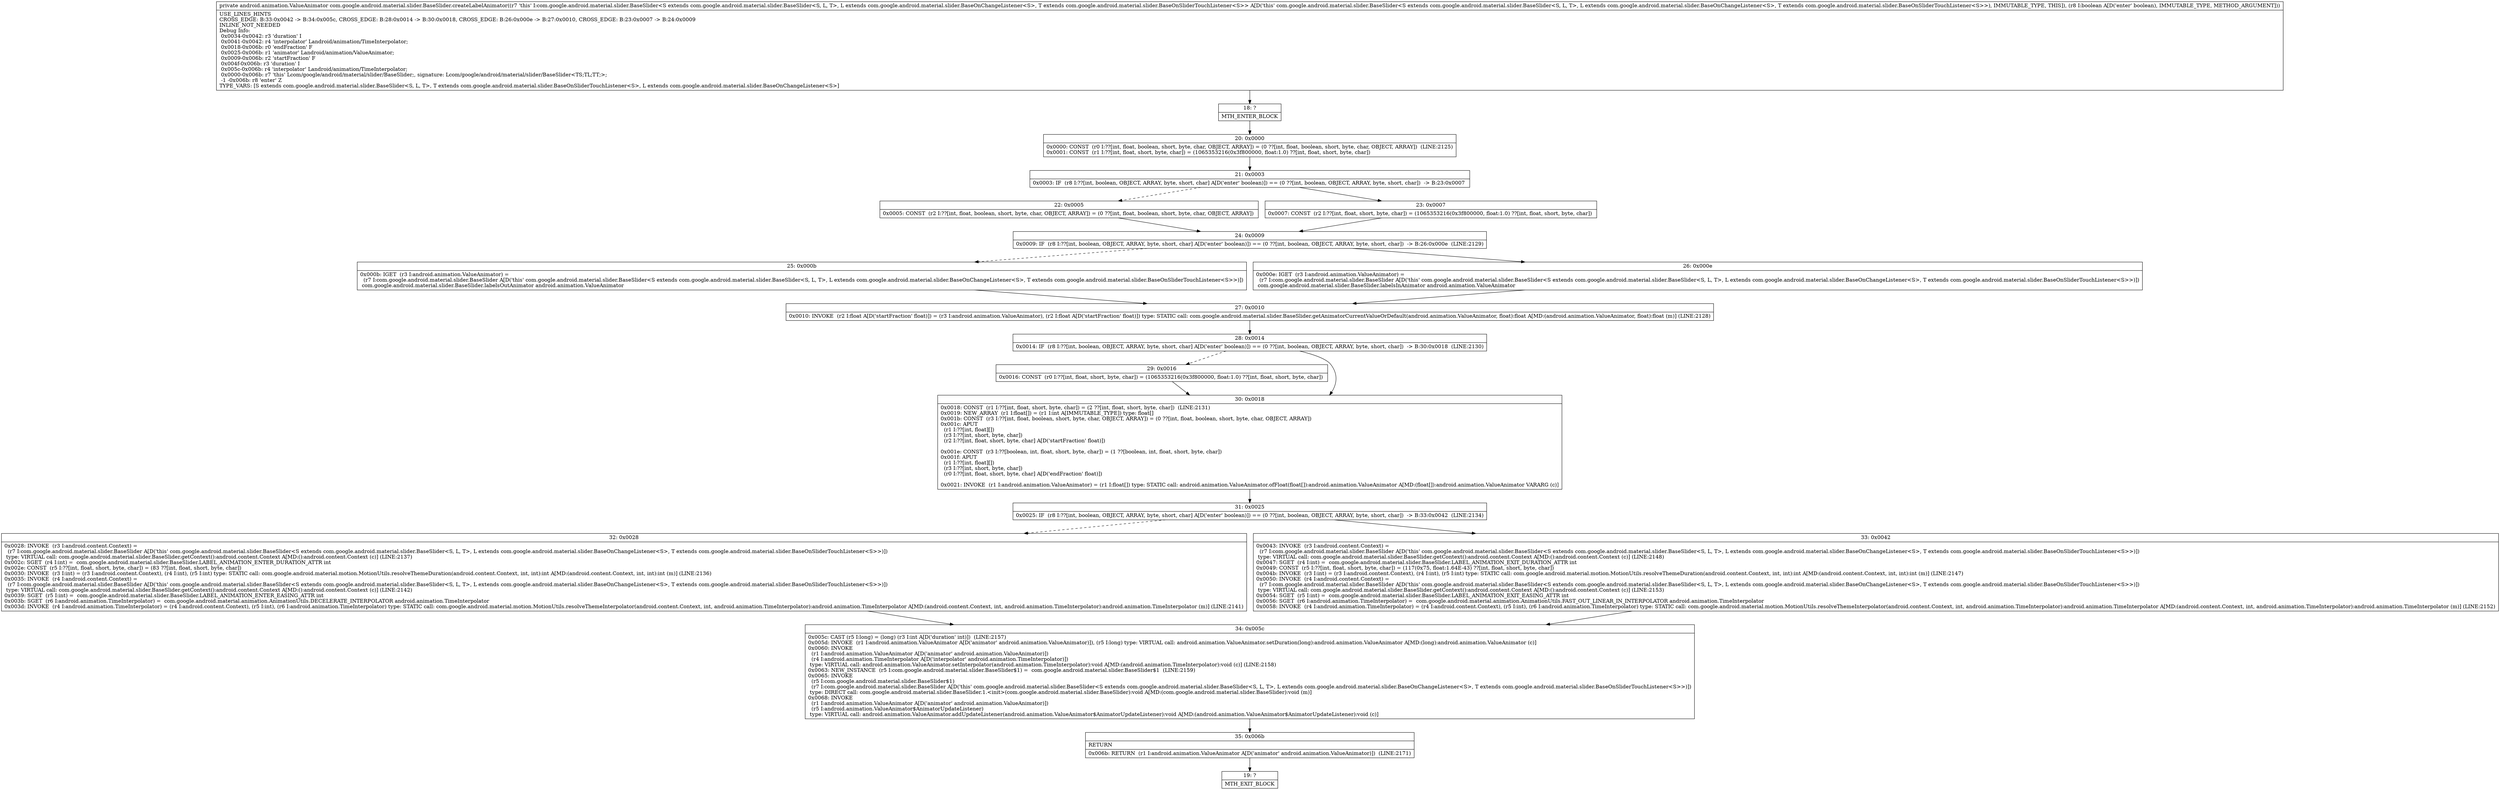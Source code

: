 digraph "CFG forcom.google.android.material.slider.BaseSlider.createLabelAnimator(Z)Landroid\/animation\/ValueAnimator;" {
Node_18 [shape=record,label="{18\:\ ?|MTH_ENTER_BLOCK\l}"];
Node_20 [shape=record,label="{20\:\ 0x0000|0x0000: CONST  (r0 I:??[int, float, boolean, short, byte, char, OBJECT, ARRAY]) = (0 ??[int, float, boolean, short, byte, char, OBJECT, ARRAY])  (LINE:2125)\l0x0001: CONST  (r1 I:??[int, float, short, byte, char]) = (1065353216(0x3f800000, float:1.0) ??[int, float, short, byte, char]) \l}"];
Node_21 [shape=record,label="{21\:\ 0x0003|0x0003: IF  (r8 I:??[int, boolean, OBJECT, ARRAY, byte, short, char] A[D('enter' boolean)]) == (0 ??[int, boolean, OBJECT, ARRAY, byte, short, char])  \-\> B:23:0x0007 \l}"];
Node_22 [shape=record,label="{22\:\ 0x0005|0x0005: CONST  (r2 I:??[int, float, boolean, short, byte, char, OBJECT, ARRAY]) = (0 ??[int, float, boolean, short, byte, char, OBJECT, ARRAY]) \l}"];
Node_24 [shape=record,label="{24\:\ 0x0009|0x0009: IF  (r8 I:??[int, boolean, OBJECT, ARRAY, byte, short, char] A[D('enter' boolean)]) == (0 ??[int, boolean, OBJECT, ARRAY, byte, short, char])  \-\> B:26:0x000e  (LINE:2129)\l}"];
Node_25 [shape=record,label="{25\:\ 0x000b|0x000b: IGET  (r3 I:android.animation.ValueAnimator) = \l  (r7 I:com.google.android.material.slider.BaseSlider A[D('this' com.google.android.material.slider.BaseSlider\<S extends com.google.android.material.slider.BaseSlider\<S, L, T\>, L extends com.google.android.material.slider.BaseOnChangeListener\<S\>, T extends com.google.android.material.slider.BaseOnSliderTouchListener\<S\>\>)])\l com.google.android.material.slider.BaseSlider.labelsOutAnimator android.animation.ValueAnimator \l}"];
Node_27 [shape=record,label="{27\:\ 0x0010|0x0010: INVOKE  (r2 I:float A[D('startFraction' float)]) = (r3 I:android.animation.ValueAnimator), (r2 I:float A[D('startFraction' float)]) type: STATIC call: com.google.android.material.slider.BaseSlider.getAnimatorCurrentValueOrDefault(android.animation.ValueAnimator, float):float A[MD:(android.animation.ValueAnimator, float):float (m)] (LINE:2128)\l}"];
Node_28 [shape=record,label="{28\:\ 0x0014|0x0014: IF  (r8 I:??[int, boolean, OBJECT, ARRAY, byte, short, char] A[D('enter' boolean)]) == (0 ??[int, boolean, OBJECT, ARRAY, byte, short, char])  \-\> B:30:0x0018  (LINE:2130)\l}"];
Node_29 [shape=record,label="{29\:\ 0x0016|0x0016: CONST  (r0 I:??[int, float, short, byte, char]) = (1065353216(0x3f800000, float:1.0) ??[int, float, short, byte, char]) \l}"];
Node_30 [shape=record,label="{30\:\ 0x0018|0x0018: CONST  (r1 I:??[int, float, short, byte, char]) = (2 ??[int, float, short, byte, char])  (LINE:2131)\l0x0019: NEW_ARRAY  (r1 I:float[]) = (r1 I:int A[IMMUTABLE_TYPE]) type: float[] \l0x001b: CONST  (r3 I:??[int, float, boolean, short, byte, char, OBJECT, ARRAY]) = (0 ??[int, float, boolean, short, byte, char, OBJECT, ARRAY]) \l0x001c: APUT  \l  (r1 I:??[int, float][])\l  (r3 I:??[int, short, byte, char])\l  (r2 I:??[int, float, short, byte, char] A[D('startFraction' float)])\l \l0x001e: CONST  (r3 I:??[boolean, int, float, short, byte, char]) = (1 ??[boolean, int, float, short, byte, char]) \l0x001f: APUT  \l  (r1 I:??[int, float][])\l  (r3 I:??[int, short, byte, char])\l  (r0 I:??[int, float, short, byte, char] A[D('endFraction' float)])\l \l0x0021: INVOKE  (r1 I:android.animation.ValueAnimator) = (r1 I:float[]) type: STATIC call: android.animation.ValueAnimator.ofFloat(float[]):android.animation.ValueAnimator A[MD:(float[]):android.animation.ValueAnimator VARARG (c)]\l}"];
Node_31 [shape=record,label="{31\:\ 0x0025|0x0025: IF  (r8 I:??[int, boolean, OBJECT, ARRAY, byte, short, char] A[D('enter' boolean)]) == (0 ??[int, boolean, OBJECT, ARRAY, byte, short, char])  \-\> B:33:0x0042  (LINE:2134)\l}"];
Node_32 [shape=record,label="{32\:\ 0x0028|0x0028: INVOKE  (r3 I:android.content.Context) = \l  (r7 I:com.google.android.material.slider.BaseSlider A[D('this' com.google.android.material.slider.BaseSlider\<S extends com.google.android.material.slider.BaseSlider\<S, L, T\>, L extends com.google.android.material.slider.BaseOnChangeListener\<S\>, T extends com.google.android.material.slider.BaseOnSliderTouchListener\<S\>\>)])\l type: VIRTUAL call: com.google.android.material.slider.BaseSlider.getContext():android.content.Context A[MD:():android.content.Context (c)] (LINE:2137)\l0x002c: SGET  (r4 I:int) =  com.google.android.material.slider.BaseSlider.LABEL_ANIMATION_ENTER_DURATION_ATTR int \l0x002e: CONST  (r5 I:??[int, float, short, byte, char]) = (83 ??[int, float, short, byte, char]) \l0x0030: INVOKE  (r3 I:int) = (r3 I:android.content.Context), (r4 I:int), (r5 I:int) type: STATIC call: com.google.android.material.motion.MotionUtils.resolveThemeDuration(android.content.Context, int, int):int A[MD:(android.content.Context, int, int):int (m)] (LINE:2136)\l0x0035: INVOKE  (r4 I:android.content.Context) = \l  (r7 I:com.google.android.material.slider.BaseSlider A[D('this' com.google.android.material.slider.BaseSlider\<S extends com.google.android.material.slider.BaseSlider\<S, L, T\>, L extends com.google.android.material.slider.BaseOnChangeListener\<S\>, T extends com.google.android.material.slider.BaseOnSliderTouchListener\<S\>\>)])\l type: VIRTUAL call: com.google.android.material.slider.BaseSlider.getContext():android.content.Context A[MD:():android.content.Context (c)] (LINE:2142)\l0x0039: SGET  (r5 I:int) =  com.google.android.material.slider.BaseSlider.LABEL_ANIMATION_ENTER_EASING_ATTR int \l0x003b: SGET  (r6 I:android.animation.TimeInterpolator) =  com.google.android.material.animation.AnimationUtils.DECELERATE_INTERPOLATOR android.animation.TimeInterpolator \l0x003d: INVOKE  (r4 I:android.animation.TimeInterpolator) = (r4 I:android.content.Context), (r5 I:int), (r6 I:android.animation.TimeInterpolator) type: STATIC call: com.google.android.material.motion.MotionUtils.resolveThemeInterpolator(android.content.Context, int, android.animation.TimeInterpolator):android.animation.TimeInterpolator A[MD:(android.content.Context, int, android.animation.TimeInterpolator):android.animation.TimeInterpolator (m)] (LINE:2141)\l}"];
Node_34 [shape=record,label="{34\:\ 0x005c|0x005c: CAST (r5 I:long) = (long) (r3 I:int A[D('duration' int)])  (LINE:2157)\l0x005d: INVOKE  (r1 I:android.animation.ValueAnimator A[D('animator' android.animation.ValueAnimator)]), (r5 I:long) type: VIRTUAL call: android.animation.ValueAnimator.setDuration(long):android.animation.ValueAnimator A[MD:(long):android.animation.ValueAnimator (c)]\l0x0060: INVOKE  \l  (r1 I:android.animation.ValueAnimator A[D('animator' android.animation.ValueAnimator)])\l  (r4 I:android.animation.TimeInterpolator A[D('interpolator' android.animation.TimeInterpolator)])\l type: VIRTUAL call: android.animation.ValueAnimator.setInterpolator(android.animation.TimeInterpolator):void A[MD:(android.animation.TimeInterpolator):void (c)] (LINE:2158)\l0x0063: NEW_INSTANCE  (r5 I:com.google.android.material.slider.BaseSlider$1) =  com.google.android.material.slider.BaseSlider$1  (LINE:2159)\l0x0065: INVOKE  \l  (r5 I:com.google.android.material.slider.BaseSlider$1)\l  (r7 I:com.google.android.material.slider.BaseSlider A[D('this' com.google.android.material.slider.BaseSlider\<S extends com.google.android.material.slider.BaseSlider\<S, L, T\>, L extends com.google.android.material.slider.BaseOnChangeListener\<S\>, T extends com.google.android.material.slider.BaseOnSliderTouchListener\<S\>\>)])\l type: DIRECT call: com.google.android.material.slider.BaseSlider.1.\<init\>(com.google.android.material.slider.BaseSlider):void A[MD:(com.google.android.material.slider.BaseSlider):void (m)]\l0x0068: INVOKE  \l  (r1 I:android.animation.ValueAnimator A[D('animator' android.animation.ValueAnimator)])\l  (r5 I:android.animation.ValueAnimator$AnimatorUpdateListener)\l type: VIRTUAL call: android.animation.ValueAnimator.addUpdateListener(android.animation.ValueAnimator$AnimatorUpdateListener):void A[MD:(android.animation.ValueAnimator$AnimatorUpdateListener):void (c)]\l}"];
Node_35 [shape=record,label="{35\:\ 0x006b|RETURN\l|0x006b: RETURN  (r1 I:android.animation.ValueAnimator A[D('animator' android.animation.ValueAnimator)])  (LINE:2171)\l}"];
Node_19 [shape=record,label="{19\:\ ?|MTH_EXIT_BLOCK\l}"];
Node_33 [shape=record,label="{33\:\ 0x0042|0x0043: INVOKE  (r3 I:android.content.Context) = \l  (r7 I:com.google.android.material.slider.BaseSlider A[D('this' com.google.android.material.slider.BaseSlider\<S extends com.google.android.material.slider.BaseSlider\<S, L, T\>, L extends com.google.android.material.slider.BaseOnChangeListener\<S\>, T extends com.google.android.material.slider.BaseOnSliderTouchListener\<S\>\>)])\l type: VIRTUAL call: com.google.android.material.slider.BaseSlider.getContext():android.content.Context A[MD:():android.content.Context (c)] (LINE:2148)\l0x0047: SGET  (r4 I:int) =  com.google.android.material.slider.BaseSlider.LABEL_ANIMATION_EXIT_DURATION_ATTR int \l0x0049: CONST  (r5 I:??[int, float, short, byte, char]) = (117(0x75, float:1.64E\-43) ??[int, float, short, byte, char]) \l0x004b: INVOKE  (r3 I:int) = (r3 I:android.content.Context), (r4 I:int), (r5 I:int) type: STATIC call: com.google.android.material.motion.MotionUtils.resolveThemeDuration(android.content.Context, int, int):int A[MD:(android.content.Context, int, int):int (m)] (LINE:2147)\l0x0050: INVOKE  (r4 I:android.content.Context) = \l  (r7 I:com.google.android.material.slider.BaseSlider A[D('this' com.google.android.material.slider.BaseSlider\<S extends com.google.android.material.slider.BaseSlider\<S, L, T\>, L extends com.google.android.material.slider.BaseOnChangeListener\<S\>, T extends com.google.android.material.slider.BaseOnSliderTouchListener\<S\>\>)])\l type: VIRTUAL call: com.google.android.material.slider.BaseSlider.getContext():android.content.Context A[MD:():android.content.Context (c)] (LINE:2153)\l0x0054: SGET  (r5 I:int) =  com.google.android.material.slider.BaseSlider.LABEL_ANIMATION_EXIT_EASING_ATTR int \l0x0056: SGET  (r6 I:android.animation.TimeInterpolator) =  com.google.android.material.animation.AnimationUtils.FAST_OUT_LINEAR_IN_INTERPOLATOR android.animation.TimeInterpolator \l0x0058: INVOKE  (r4 I:android.animation.TimeInterpolator) = (r4 I:android.content.Context), (r5 I:int), (r6 I:android.animation.TimeInterpolator) type: STATIC call: com.google.android.material.motion.MotionUtils.resolveThemeInterpolator(android.content.Context, int, android.animation.TimeInterpolator):android.animation.TimeInterpolator A[MD:(android.content.Context, int, android.animation.TimeInterpolator):android.animation.TimeInterpolator (m)] (LINE:2152)\l}"];
Node_26 [shape=record,label="{26\:\ 0x000e|0x000e: IGET  (r3 I:android.animation.ValueAnimator) = \l  (r7 I:com.google.android.material.slider.BaseSlider A[D('this' com.google.android.material.slider.BaseSlider\<S extends com.google.android.material.slider.BaseSlider\<S, L, T\>, L extends com.google.android.material.slider.BaseOnChangeListener\<S\>, T extends com.google.android.material.slider.BaseOnSliderTouchListener\<S\>\>)])\l com.google.android.material.slider.BaseSlider.labelsInAnimator android.animation.ValueAnimator \l}"];
Node_23 [shape=record,label="{23\:\ 0x0007|0x0007: CONST  (r2 I:??[int, float, short, byte, char]) = (1065353216(0x3f800000, float:1.0) ??[int, float, short, byte, char]) \l}"];
MethodNode[shape=record,label="{private android.animation.ValueAnimator com.google.android.material.slider.BaseSlider.createLabelAnimator((r7 'this' I:com.google.android.material.slider.BaseSlider\<S extends com.google.android.material.slider.BaseSlider\<S, L, T\>, L extends com.google.android.material.slider.BaseOnChangeListener\<S\>, T extends com.google.android.material.slider.BaseOnSliderTouchListener\<S\>\> A[D('this' com.google.android.material.slider.BaseSlider\<S extends com.google.android.material.slider.BaseSlider\<S, L, T\>, L extends com.google.android.material.slider.BaseOnChangeListener\<S\>, T extends com.google.android.material.slider.BaseOnSliderTouchListener\<S\>\>), IMMUTABLE_TYPE, THIS]), (r8 I:boolean A[D('enter' boolean), IMMUTABLE_TYPE, METHOD_ARGUMENT]))  | USE_LINES_HINTS\lCROSS_EDGE: B:33:0x0042 \-\> B:34:0x005c, CROSS_EDGE: B:28:0x0014 \-\> B:30:0x0018, CROSS_EDGE: B:26:0x000e \-\> B:27:0x0010, CROSS_EDGE: B:23:0x0007 \-\> B:24:0x0009\lINLINE_NOT_NEEDED\lDebug Info:\l  0x0034\-0x0042: r3 'duration' I\l  0x0041\-0x0042: r4 'interpolator' Landroid\/animation\/TimeInterpolator;\l  0x0018\-0x006b: r0 'endFraction' F\l  0x0025\-0x006b: r1 'animator' Landroid\/animation\/ValueAnimator;\l  0x0009\-0x006b: r2 'startFraction' F\l  0x004f\-0x006b: r3 'duration' I\l  0x005c\-0x006b: r4 'interpolator' Landroid\/animation\/TimeInterpolator;\l  0x0000\-0x006b: r7 'this' Lcom\/google\/android\/material\/slider\/BaseSlider;, signature: Lcom\/google\/android\/material\/slider\/BaseSlider\<TS;TL;TT;\>;\l  \-1 \-0x006b: r8 'enter' Z\lTYPE_VARS: [S extends com.google.android.material.slider.BaseSlider\<S, L, T\>, T extends com.google.android.material.slider.BaseOnSliderTouchListener\<S\>, L extends com.google.android.material.slider.BaseOnChangeListener\<S\>]\l}"];
MethodNode -> Node_18;Node_18 -> Node_20;
Node_20 -> Node_21;
Node_21 -> Node_22[style=dashed];
Node_21 -> Node_23;
Node_22 -> Node_24;
Node_24 -> Node_25[style=dashed];
Node_24 -> Node_26;
Node_25 -> Node_27;
Node_27 -> Node_28;
Node_28 -> Node_29[style=dashed];
Node_28 -> Node_30;
Node_29 -> Node_30;
Node_30 -> Node_31;
Node_31 -> Node_32[style=dashed];
Node_31 -> Node_33;
Node_32 -> Node_34;
Node_34 -> Node_35;
Node_35 -> Node_19;
Node_33 -> Node_34;
Node_26 -> Node_27;
Node_23 -> Node_24;
}

